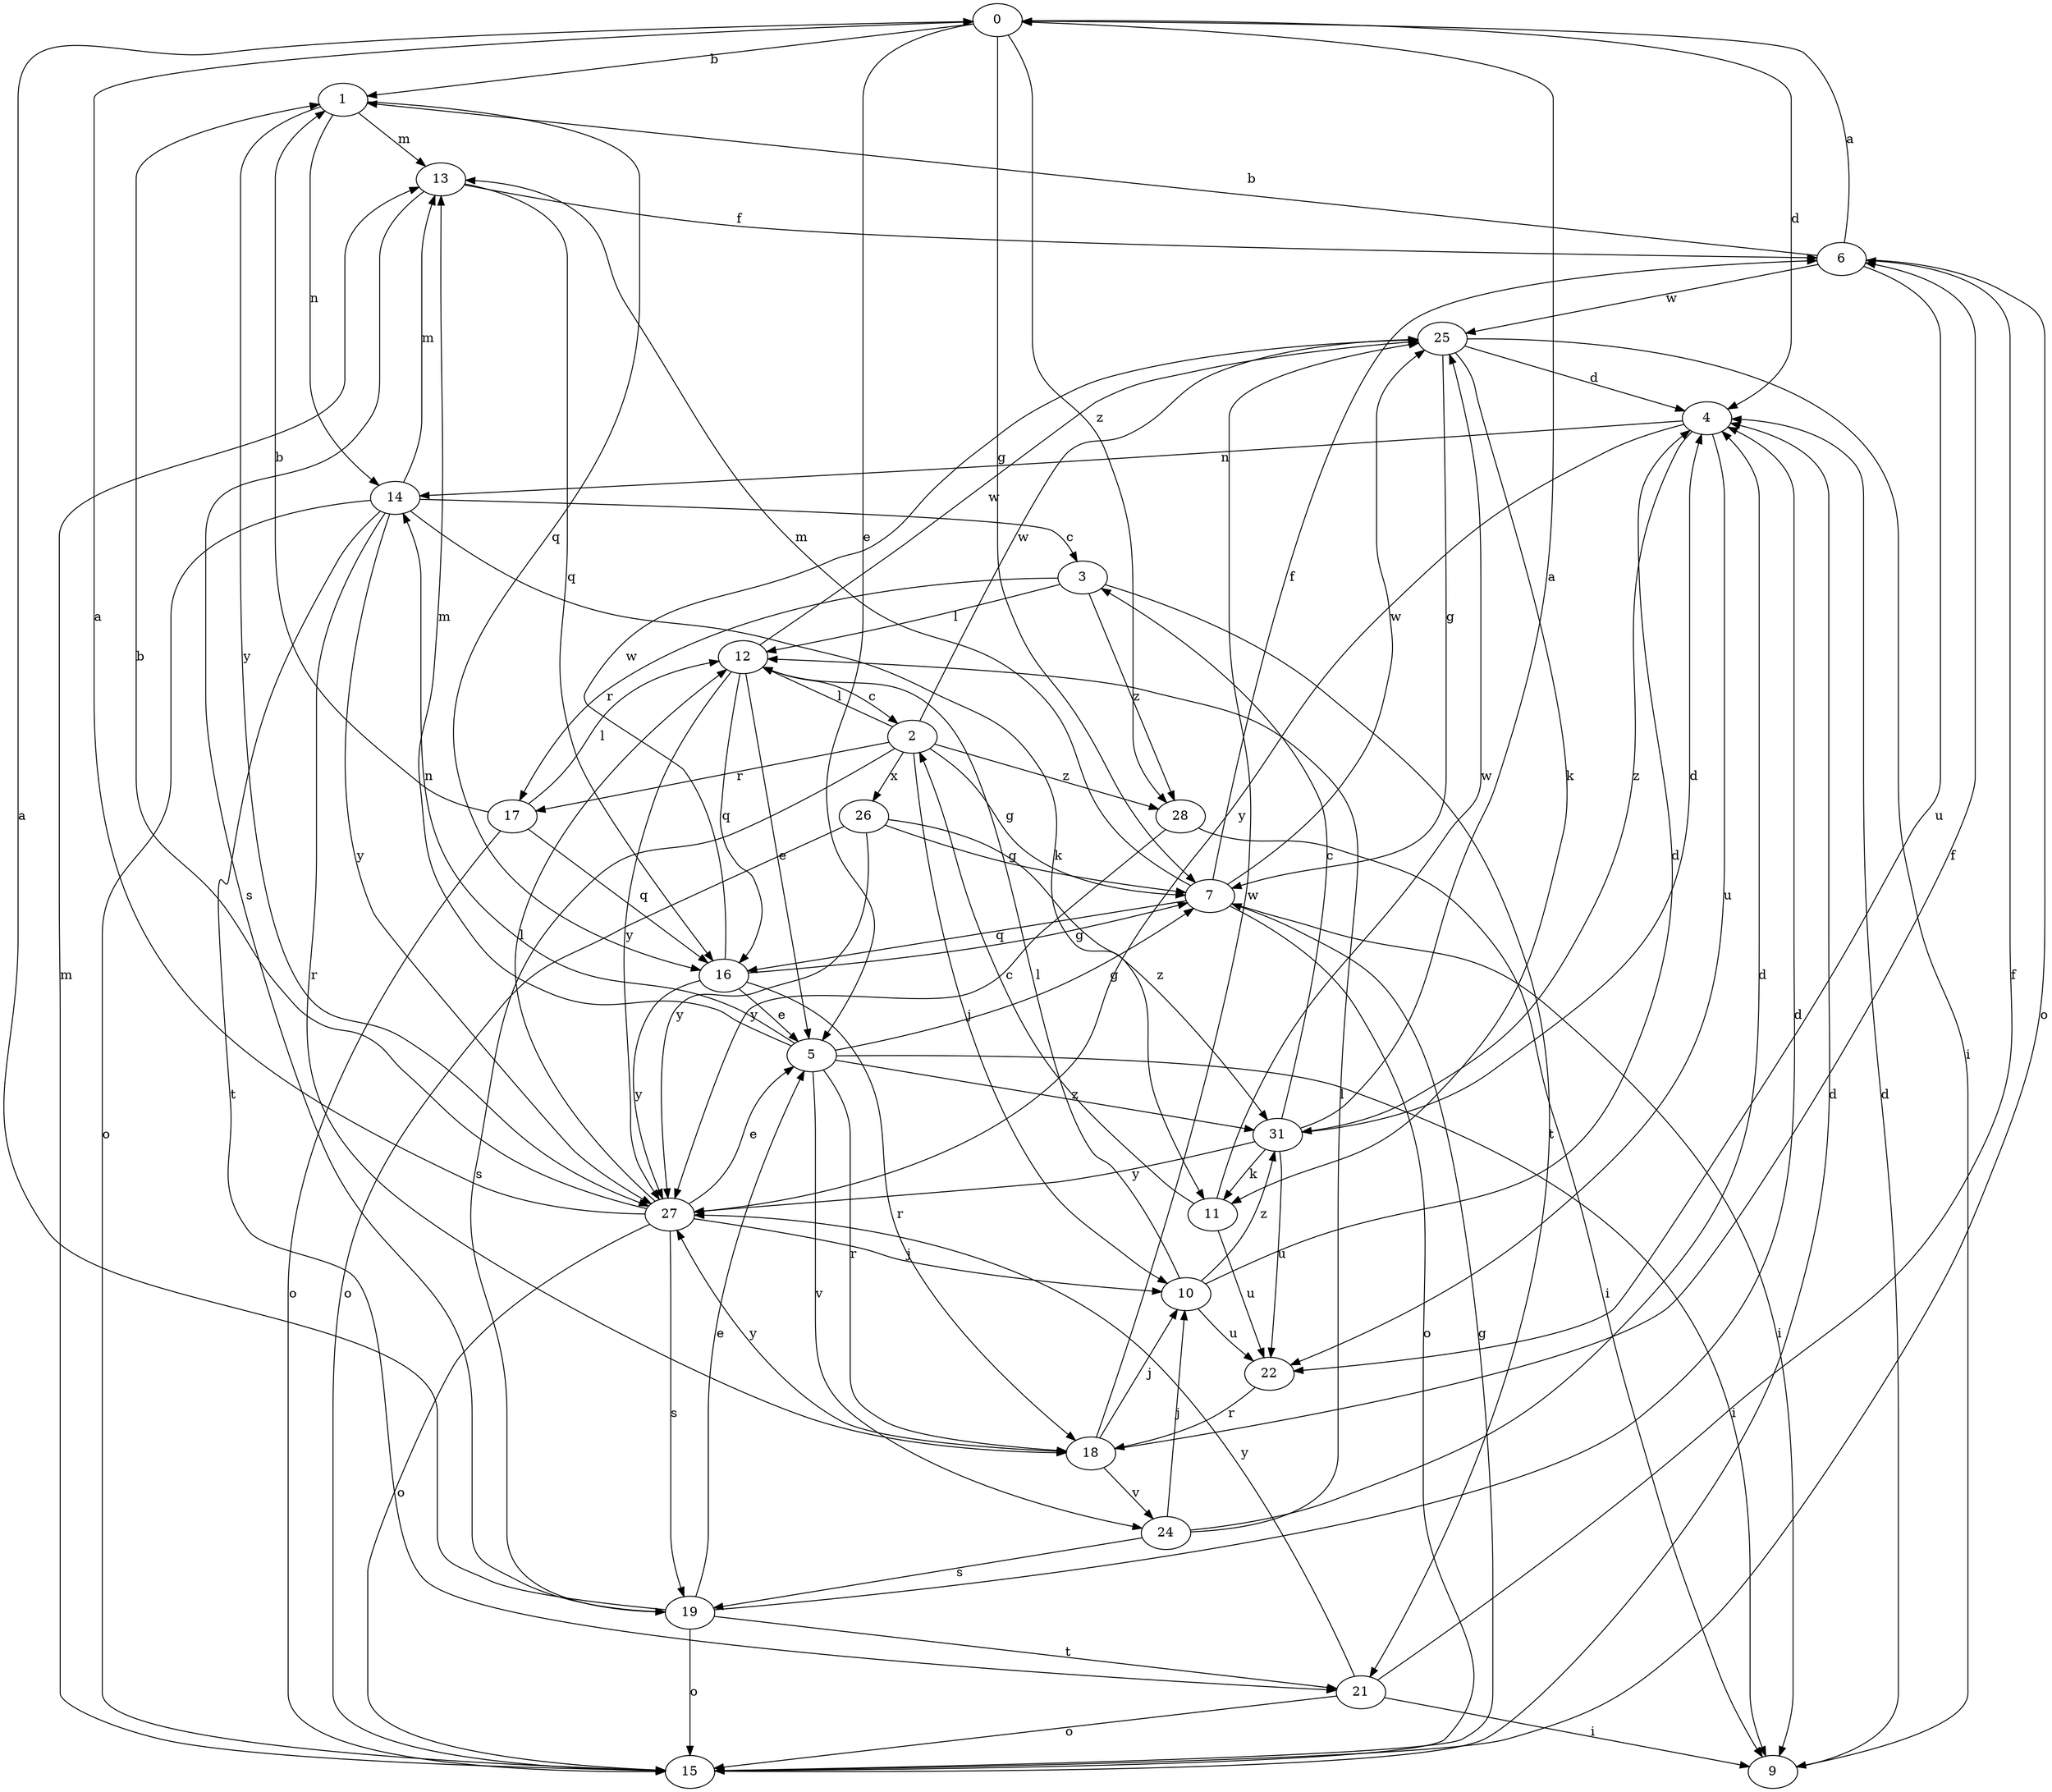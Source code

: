 strict digraph  {
0;
1;
2;
3;
4;
5;
6;
7;
9;
10;
11;
12;
13;
14;
15;
16;
17;
18;
19;
21;
22;
24;
25;
26;
27;
28;
31;
0 -> 1  [label=b];
0 -> 4  [label=d];
0 -> 5  [label=e];
0 -> 7  [label=g];
0 -> 28  [label=z];
1 -> 13  [label=m];
1 -> 14  [label=n];
1 -> 16  [label=q];
1 -> 27  [label=y];
2 -> 7  [label=g];
2 -> 10  [label=j];
2 -> 12  [label=l];
2 -> 17  [label=r];
2 -> 19  [label=s];
2 -> 25  [label=w];
2 -> 26  [label=x];
2 -> 28  [label=z];
3 -> 12  [label=l];
3 -> 17  [label=r];
3 -> 21  [label=t];
3 -> 28  [label=z];
4 -> 14  [label=n];
4 -> 22  [label=u];
4 -> 27  [label=y];
4 -> 31  [label=z];
5 -> 7  [label=g];
5 -> 9  [label=i];
5 -> 13  [label=m];
5 -> 14  [label=n];
5 -> 18  [label=r];
5 -> 24  [label=v];
5 -> 31  [label=z];
6 -> 0  [label=a];
6 -> 1  [label=b];
6 -> 15  [label=o];
6 -> 22  [label=u];
6 -> 25  [label=w];
7 -> 6  [label=f];
7 -> 9  [label=i];
7 -> 13  [label=m];
7 -> 15  [label=o];
7 -> 16  [label=q];
7 -> 25  [label=w];
9 -> 4  [label=d];
10 -> 4  [label=d];
10 -> 12  [label=l];
10 -> 22  [label=u];
10 -> 31  [label=z];
11 -> 2  [label=c];
11 -> 22  [label=u];
11 -> 25  [label=w];
12 -> 2  [label=c];
12 -> 5  [label=e];
12 -> 16  [label=q];
12 -> 25  [label=w];
12 -> 27  [label=y];
13 -> 6  [label=f];
13 -> 16  [label=q];
13 -> 19  [label=s];
14 -> 3  [label=c];
14 -> 11  [label=k];
14 -> 13  [label=m];
14 -> 15  [label=o];
14 -> 18  [label=r];
14 -> 21  [label=t];
14 -> 27  [label=y];
15 -> 4  [label=d];
15 -> 7  [label=g];
15 -> 13  [label=m];
16 -> 5  [label=e];
16 -> 7  [label=g];
16 -> 18  [label=r];
16 -> 25  [label=w];
16 -> 27  [label=y];
17 -> 1  [label=b];
17 -> 12  [label=l];
17 -> 15  [label=o];
17 -> 16  [label=q];
18 -> 6  [label=f];
18 -> 10  [label=j];
18 -> 24  [label=v];
18 -> 25  [label=w];
18 -> 27  [label=y];
19 -> 0  [label=a];
19 -> 4  [label=d];
19 -> 5  [label=e];
19 -> 15  [label=o];
19 -> 21  [label=t];
21 -> 6  [label=f];
21 -> 9  [label=i];
21 -> 15  [label=o];
21 -> 27  [label=y];
22 -> 18  [label=r];
24 -> 4  [label=d];
24 -> 10  [label=j];
24 -> 12  [label=l];
24 -> 19  [label=s];
25 -> 4  [label=d];
25 -> 7  [label=g];
25 -> 9  [label=i];
25 -> 11  [label=k];
26 -> 7  [label=g];
26 -> 15  [label=o];
26 -> 27  [label=y];
26 -> 31  [label=z];
27 -> 0  [label=a];
27 -> 1  [label=b];
27 -> 5  [label=e];
27 -> 10  [label=j];
27 -> 12  [label=l];
27 -> 15  [label=o];
27 -> 19  [label=s];
28 -> 9  [label=i];
28 -> 27  [label=y];
31 -> 0  [label=a];
31 -> 3  [label=c];
31 -> 4  [label=d];
31 -> 11  [label=k];
31 -> 22  [label=u];
31 -> 27  [label=y];
}
